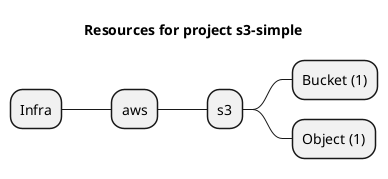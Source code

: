 @startmindmap
title Resources for project s3-simple
skinparam monochrome true
+ Infra
++ aws
+++ s3
++++ Bucket (1)
++++ Object (1)
@endmindmap